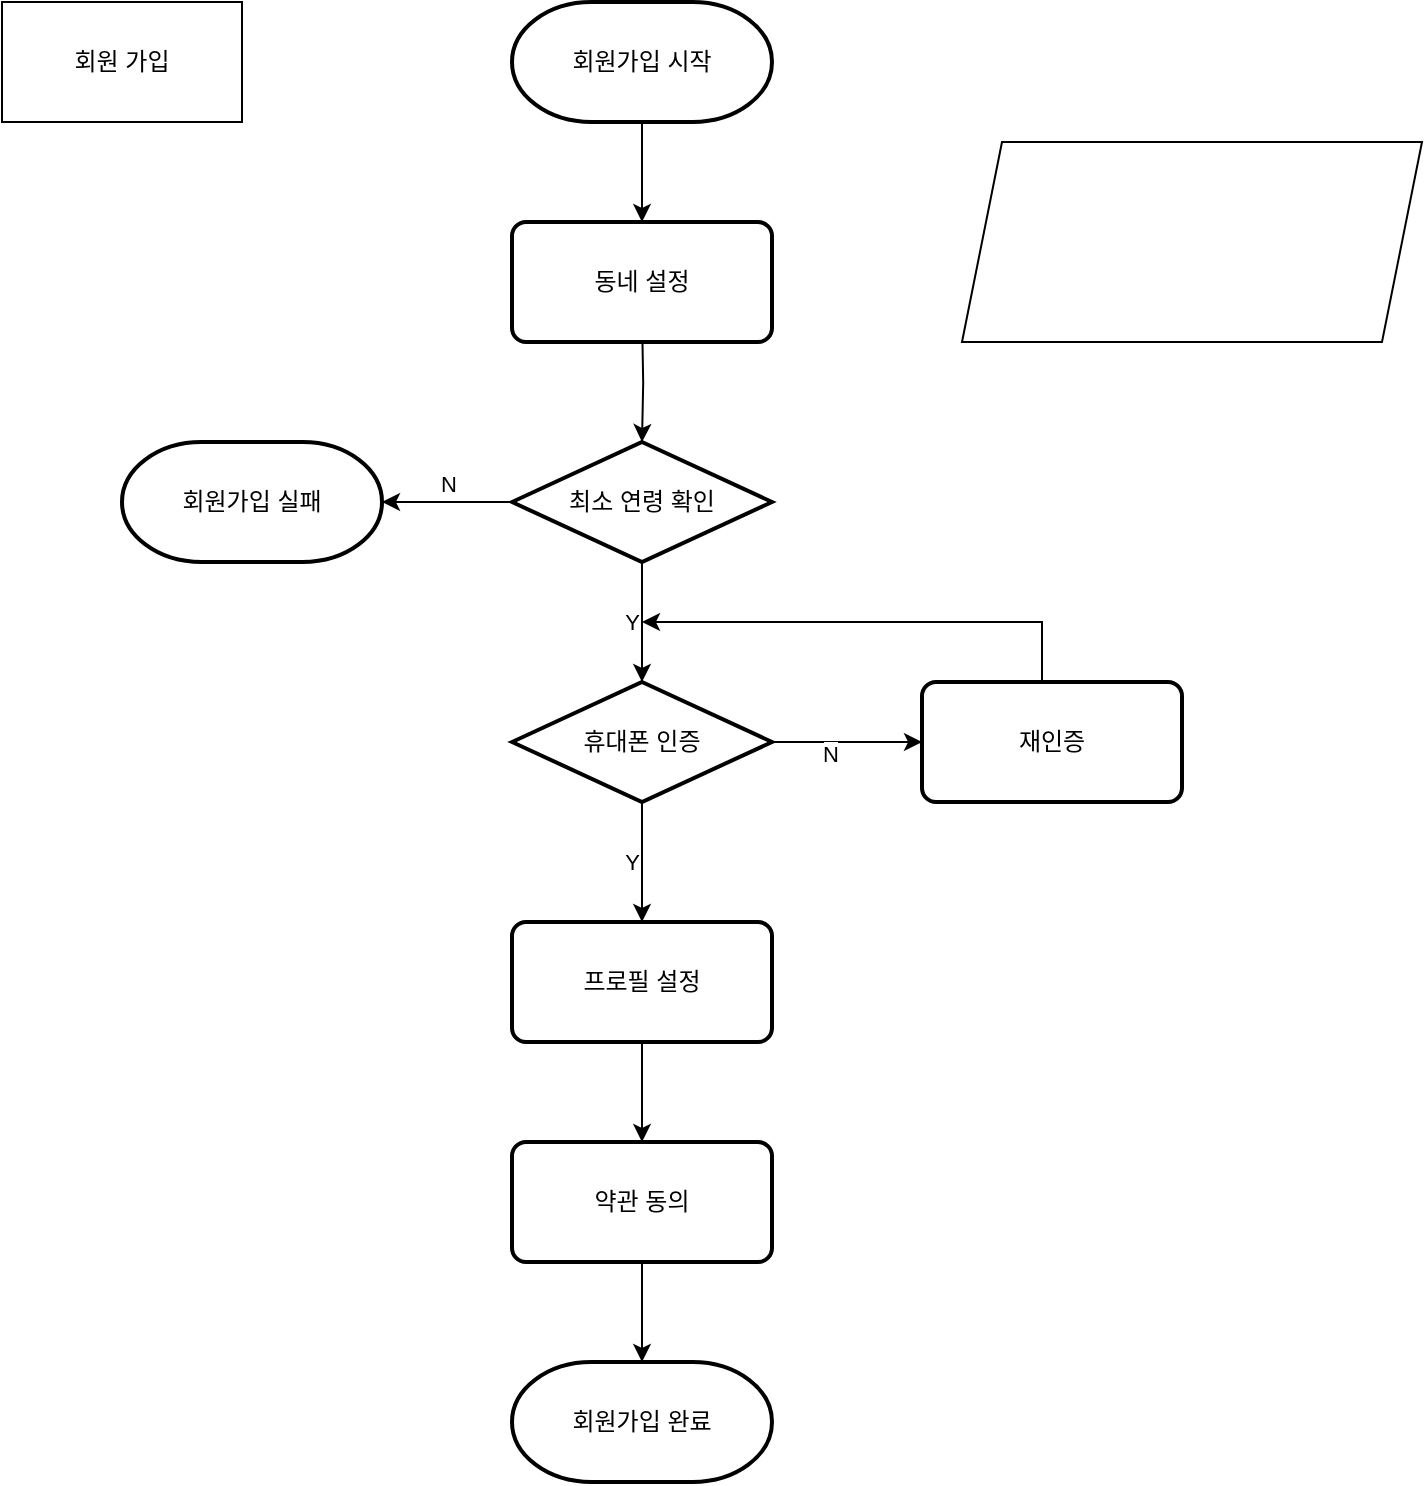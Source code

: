 <mxfile version="28.1.1">
  <diagram name="페이지-1" id="XlRzEW4vM48X9FJ8-f3u">
    <mxGraphModel dx="1455" dy="866" grid="1" gridSize="10" guides="1" tooltips="1" connect="1" arrows="1" fold="1" page="1" pageScale="1" pageWidth="827" pageHeight="1169" math="0" shadow="0">
      <root>
        <mxCell id="0" />
        <mxCell id="1" parent="0" />
        <mxCell id="Ovdk0qwD0EW2E3yWYSIR-1" value="회원 가입" style="rounded=0;whiteSpace=wrap;html=1;" parent="1" vertex="1">
          <mxGeometry x="70" y="30" width="120" height="60" as="geometry" />
        </mxCell>
        <mxCell id="Ovdk0qwD0EW2E3yWYSIR-24" value="" style="edgeStyle=orthogonalEdgeStyle;rounded=0;orthogonalLoop=1;jettySize=auto;html=1;" parent="1" edge="1">
          <mxGeometry relative="1" as="geometry">
            <mxPoint x="390.067" y="190" as="sourcePoint" />
            <mxPoint x="390" y="250" as="targetPoint" />
          </mxGeometry>
        </mxCell>
        <mxCell id="Ovdk0qwD0EW2E3yWYSIR-7" value="" style="edgeStyle=orthogonalEdgeStyle;rounded=0;orthogonalLoop=1;jettySize=auto;html=1;exitX=1;exitY=0.5;exitDx=0;exitDy=0;exitPerimeter=0;entryX=0;entryY=0.5;entryDx=0;entryDy=0;" parent="1" source="Ovdk0qwD0EW2E3yWYSIR-33" target="Ovdk0qwD0EW2E3yWYSIR-35" edge="1">
          <mxGeometry relative="1" as="geometry">
            <mxPoint x="460" y="420" as="sourcePoint" />
            <mxPoint x="530" y="420" as="targetPoint" />
          </mxGeometry>
        </mxCell>
        <mxCell id="Ovdk0qwD0EW2E3yWYSIR-13" value="N" style="edgeLabel;html=1;align=center;verticalAlign=middle;resizable=0;points=[];" parent="Ovdk0qwD0EW2E3yWYSIR-7" vertex="1" connectable="0">
          <mxGeometry x="-0.229" y="-6" relative="1" as="geometry">
            <mxPoint as="offset" />
          </mxGeometry>
        </mxCell>
        <mxCell id="Ovdk0qwD0EW2E3yWYSIR-10" value="Y" style="edgeStyle=orthogonalEdgeStyle;rounded=0;orthogonalLoop=1;jettySize=auto;html=1;labelPosition=left;verticalLabelPosition=middle;align=right;verticalAlign=middle;exitX=0.5;exitY=1;exitDx=0;exitDy=0;exitPerimeter=0;entryX=0.5;entryY=0;entryDx=0;entryDy=0;" parent="1" source="Ovdk0qwD0EW2E3yWYSIR-33" target="Ovdk0qwD0EW2E3yWYSIR-36" edge="1">
          <mxGeometry relative="1" as="geometry">
            <mxPoint x="390" y="460" as="sourcePoint" />
            <mxPoint x="390" y="510" as="targetPoint" />
          </mxGeometry>
        </mxCell>
        <mxCell id="Ovdk0qwD0EW2E3yWYSIR-19" value="" style="edgeStyle=orthogonalEdgeStyle;rounded=0;orthogonalLoop=1;jettySize=auto;html=1;exitX=0.5;exitY=1;exitDx=0;exitDy=0;entryX=0.5;entryY=0;entryDx=0;entryDy=0;" parent="1" source="Ovdk0qwD0EW2E3yWYSIR-36" target="Ovdk0qwD0EW2E3yWYSIR-37" edge="1">
          <mxGeometry relative="1" as="geometry">
            <mxPoint x="390" y="570" as="sourcePoint" />
            <mxPoint x="390" y="620" as="targetPoint" />
          </mxGeometry>
        </mxCell>
        <mxCell id="Ovdk0qwD0EW2E3yWYSIR-20" value="" style="edgeStyle=orthogonalEdgeStyle;rounded=0;orthogonalLoop=1;jettySize=auto;html=1;exitX=0.5;exitY=0;exitDx=0;exitDy=0;" parent="1" edge="1">
          <mxGeometry relative="1" as="geometry">
            <mxPoint x="590" y="390" as="sourcePoint" />
            <mxPoint x="390" y="340" as="targetPoint" />
            <Array as="points">
              <mxPoint x="590" y="340" />
              <mxPoint x="390" y="340" />
            </Array>
          </mxGeometry>
        </mxCell>
        <mxCell id="Ovdk0qwD0EW2E3yWYSIR-25" value="Y" style="edgeStyle=orthogonalEdgeStyle;rounded=0;orthogonalLoop=1;jettySize=auto;html=1;labelPosition=left;verticalLabelPosition=middle;align=right;verticalAlign=middle;exitX=0.5;exitY=1;exitDx=0;exitDy=0;exitPerimeter=0;entryX=0.5;entryY=0;entryDx=0;entryDy=0;entryPerimeter=0;" parent="1" source="Ovdk0qwD0EW2E3yWYSIR-34" target="Ovdk0qwD0EW2E3yWYSIR-33" edge="1">
          <mxGeometry relative="1" as="geometry">
            <mxPoint x="390" y="330" as="sourcePoint" />
            <mxPoint x="390" y="390" as="targetPoint" />
          </mxGeometry>
        </mxCell>
        <mxCell id="Ovdk0qwD0EW2E3yWYSIR-32" value="N" style="edgeStyle=orthogonalEdgeStyle;rounded=0;orthogonalLoop=1;jettySize=auto;html=1;labelPosition=center;verticalLabelPosition=top;align=center;verticalAlign=bottom;entryX=1;entryY=0.5;entryDx=0;entryDy=0;entryPerimeter=0;exitX=0;exitY=0.5;exitDx=0;exitDy=0;exitPerimeter=0;" parent="1" source="Ovdk0qwD0EW2E3yWYSIR-34" target="Ovdk0qwD0EW2E3yWYSIR-31" edge="1">
          <mxGeometry relative="1" as="geometry">
            <mxPoint x="320" y="289" as="sourcePoint" />
            <mxPoint x="270" y="289" as="targetPoint" />
          </mxGeometry>
        </mxCell>
        <mxCell id="Ovdk0qwD0EW2E3yWYSIR-28" value="" style="edgeStyle=orthogonalEdgeStyle;rounded=0;orthogonalLoop=1;jettySize=auto;html=1;" parent="1" source="Ovdk0qwD0EW2E3yWYSIR-26" target="Ovdk0qwD0EW2E3yWYSIR-27" edge="1">
          <mxGeometry relative="1" as="geometry" />
        </mxCell>
        <mxCell id="Ovdk0qwD0EW2E3yWYSIR-26" value="회원가입 시작" style="strokeWidth=2;html=1;shape=mxgraph.flowchart.terminator;whiteSpace=wrap;" parent="1" vertex="1">
          <mxGeometry x="325" y="30" width="130" height="60" as="geometry" />
        </mxCell>
        <mxCell id="Ovdk0qwD0EW2E3yWYSIR-27" value="동네 설정" style="rounded=1;whiteSpace=wrap;html=1;absoluteArcSize=1;arcSize=14;strokeWidth=2;" parent="1" vertex="1">
          <mxGeometry x="325" y="140" width="130" height="60" as="geometry" />
        </mxCell>
        <mxCell id="Ovdk0qwD0EW2E3yWYSIR-31" value="회원가입 실패" style="strokeWidth=2;html=1;shape=mxgraph.flowchart.terminator;whiteSpace=wrap;" parent="1" vertex="1">
          <mxGeometry x="130" y="250" width="130" height="60" as="geometry" />
        </mxCell>
        <mxCell id="Ovdk0qwD0EW2E3yWYSIR-33" value="&lt;span style=&quot;color: rgb(0, 0, 0); font-family: Helvetica; font-size: 12px; font-style: normal; font-variant-ligatures: normal; font-variant-caps: normal; font-weight: 400; letter-spacing: normal; orphans: 2; text-align: center; text-indent: 0px; text-transform: none; widows: 2; word-spacing: 0px; -webkit-text-stroke-width: 0px; white-space: normal; text-decoration-thickness: initial; text-decoration-style: initial; text-decoration-color: initial; float: none; display: inline !important;&quot;&gt;휴대폰 인증&lt;/span&gt;" style="strokeWidth=2;html=1;shape=mxgraph.flowchart.decision;whiteSpace=wrap;" parent="1" vertex="1">
          <mxGeometry x="325" y="370" width="130" height="60" as="geometry" />
        </mxCell>
        <mxCell id="Ovdk0qwD0EW2E3yWYSIR-34" value="최소 연령 확인" style="strokeWidth=2;html=1;shape=mxgraph.flowchart.decision;whiteSpace=wrap;" parent="1" vertex="1">
          <mxGeometry x="325" y="250" width="130" height="60" as="geometry" />
        </mxCell>
        <mxCell id="Ovdk0qwD0EW2E3yWYSIR-35" value="재인증" style="rounded=1;whiteSpace=wrap;html=1;absoluteArcSize=1;arcSize=14;strokeWidth=2;" parent="1" vertex="1">
          <mxGeometry x="530" y="370" width="130" height="60" as="geometry" />
        </mxCell>
        <mxCell id="Ovdk0qwD0EW2E3yWYSIR-36" value="프로필 설정" style="rounded=1;whiteSpace=wrap;html=1;absoluteArcSize=1;arcSize=14;strokeWidth=2;" parent="1" vertex="1">
          <mxGeometry x="325" y="490" width="130" height="60" as="geometry" />
        </mxCell>
        <mxCell id="Ovdk0qwD0EW2E3yWYSIR-39" value="" style="edgeStyle=orthogonalEdgeStyle;rounded=0;orthogonalLoop=1;jettySize=auto;html=1;" parent="1" source="Ovdk0qwD0EW2E3yWYSIR-37" target="Ovdk0qwD0EW2E3yWYSIR-38" edge="1">
          <mxGeometry relative="1" as="geometry" />
        </mxCell>
        <mxCell id="Ovdk0qwD0EW2E3yWYSIR-37" value="약관 동의" style="rounded=1;whiteSpace=wrap;html=1;absoluteArcSize=1;arcSize=14;strokeWidth=2;" parent="1" vertex="1">
          <mxGeometry x="325" y="600" width="130" height="60" as="geometry" />
        </mxCell>
        <mxCell id="Ovdk0qwD0EW2E3yWYSIR-38" value="회원가입 완료" style="strokeWidth=2;html=1;shape=mxgraph.flowchart.terminator;whiteSpace=wrap;" parent="1" vertex="1">
          <mxGeometry x="325" y="710" width="130" height="60" as="geometry" />
        </mxCell>
        <mxCell id="bRtsGgxU3_nVDHKU_ozi-1" value="" style="shape=parallelogram;perimeter=parallelogramPerimeter;whiteSpace=wrap;html=1;fixedSize=1;" vertex="1" parent="1">
          <mxGeometry x="550" y="100" width="230" height="100" as="geometry" />
        </mxCell>
      </root>
    </mxGraphModel>
  </diagram>
</mxfile>
